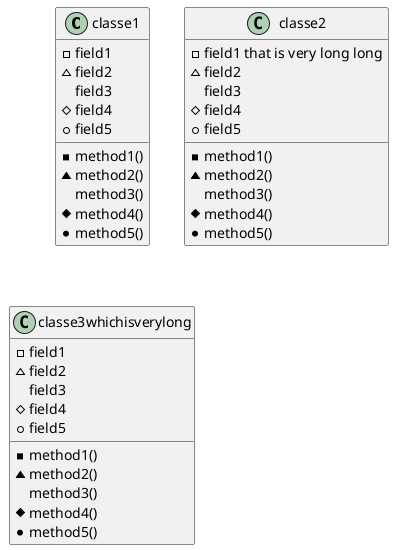 {
  "sha1": "em4v3jkgq9p5f355v7gkmg9ytdvhy5t",
  "insertion": {
    "when": "2024-06-01T09:03:04.676Z",
    "user": "plantuml@gmail.com"
  }
}
@startuml
skinparam iconPrivateColor black
skinparam iconPrivateBackgroundColor black
skinparam iconProtectedColor black
skinparam iconProtectedBackgroundColor black
skinparam iconPackageColor black
skinparam iconPackageBackgroundColor black
skinparam iconPublicColor black
skinparam iconPublicBackgroundColor black

class classe1
classe1 : -field1
classe1 : ~field2
classe1 : field3
classe1 : #field4
classe1 : +field5

classe1 : -method1()
classe1 : ~method2()
classe1 : method3()
classe1 : #method4()
classe1 : +method5()

class classe2
classe2 : -field1 that is very long long
classe2 : ~field2
classe2 : field3
classe2 : #field4
classe2 : +field5

classe2 : -method1()
classe2 : ~method2()
classe2 : method3()
classe2 : #method4()
classe2 : +method5()

class classe3whichisverylong
classe3whichisverylong : -field1
classe3whichisverylong : ~field2
classe3whichisverylong : field3
classe3whichisverylong : #field4
classe3whichisverylong : +field5
classe3whichisverylong : -method1()
classe3whichisverylong : ~method2()
classe3whichisverylong : method3()
classe3whichisverylong : #method4()
classe3whichisverylong : +method5()
@enduml
